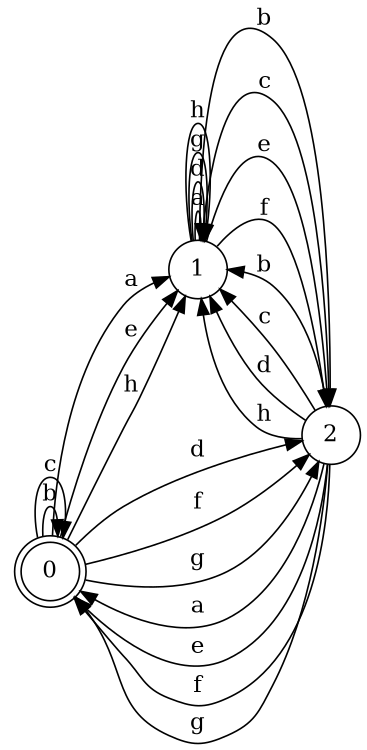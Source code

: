 digraph n3_3 {
__start0 [label="" shape="none"];

rankdir=LR;
size="8,5";

s0 [style="rounded,filled", color="black", fillcolor="white" shape="doublecircle", label="0"];
s1 [style="filled", color="black", fillcolor="white" shape="circle", label="1"];
s2 [style="filled", color="black", fillcolor="white" shape="circle", label="2"];
s0 -> s1 [label="a"];
s0 -> s0 [label="b"];
s0 -> s0 [label="c"];
s0 -> s2 [label="d"];
s0 -> s1 [label="e"];
s0 -> s2 [label="f"];
s0 -> s2 [label="g"];
s0 -> s1 [label="h"];
s1 -> s1 [label="a"];
s1 -> s2 [label="b"];
s1 -> s2 [label="c"];
s1 -> s1 [label="d"];
s1 -> s2 [label="e"];
s1 -> s2 [label="f"];
s1 -> s1 [label="g"];
s1 -> s1 [label="h"];
s2 -> s0 [label="a"];
s2 -> s1 [label="b"];
s2 -> s1 [label="c"];
s2 -> s1 [label="d"];
s2 -> s0 [label="e"];
s2 -> s0 [label="f"];
s2 -> s0 [label="g"];
s2 -> s1 [label="h"];

}